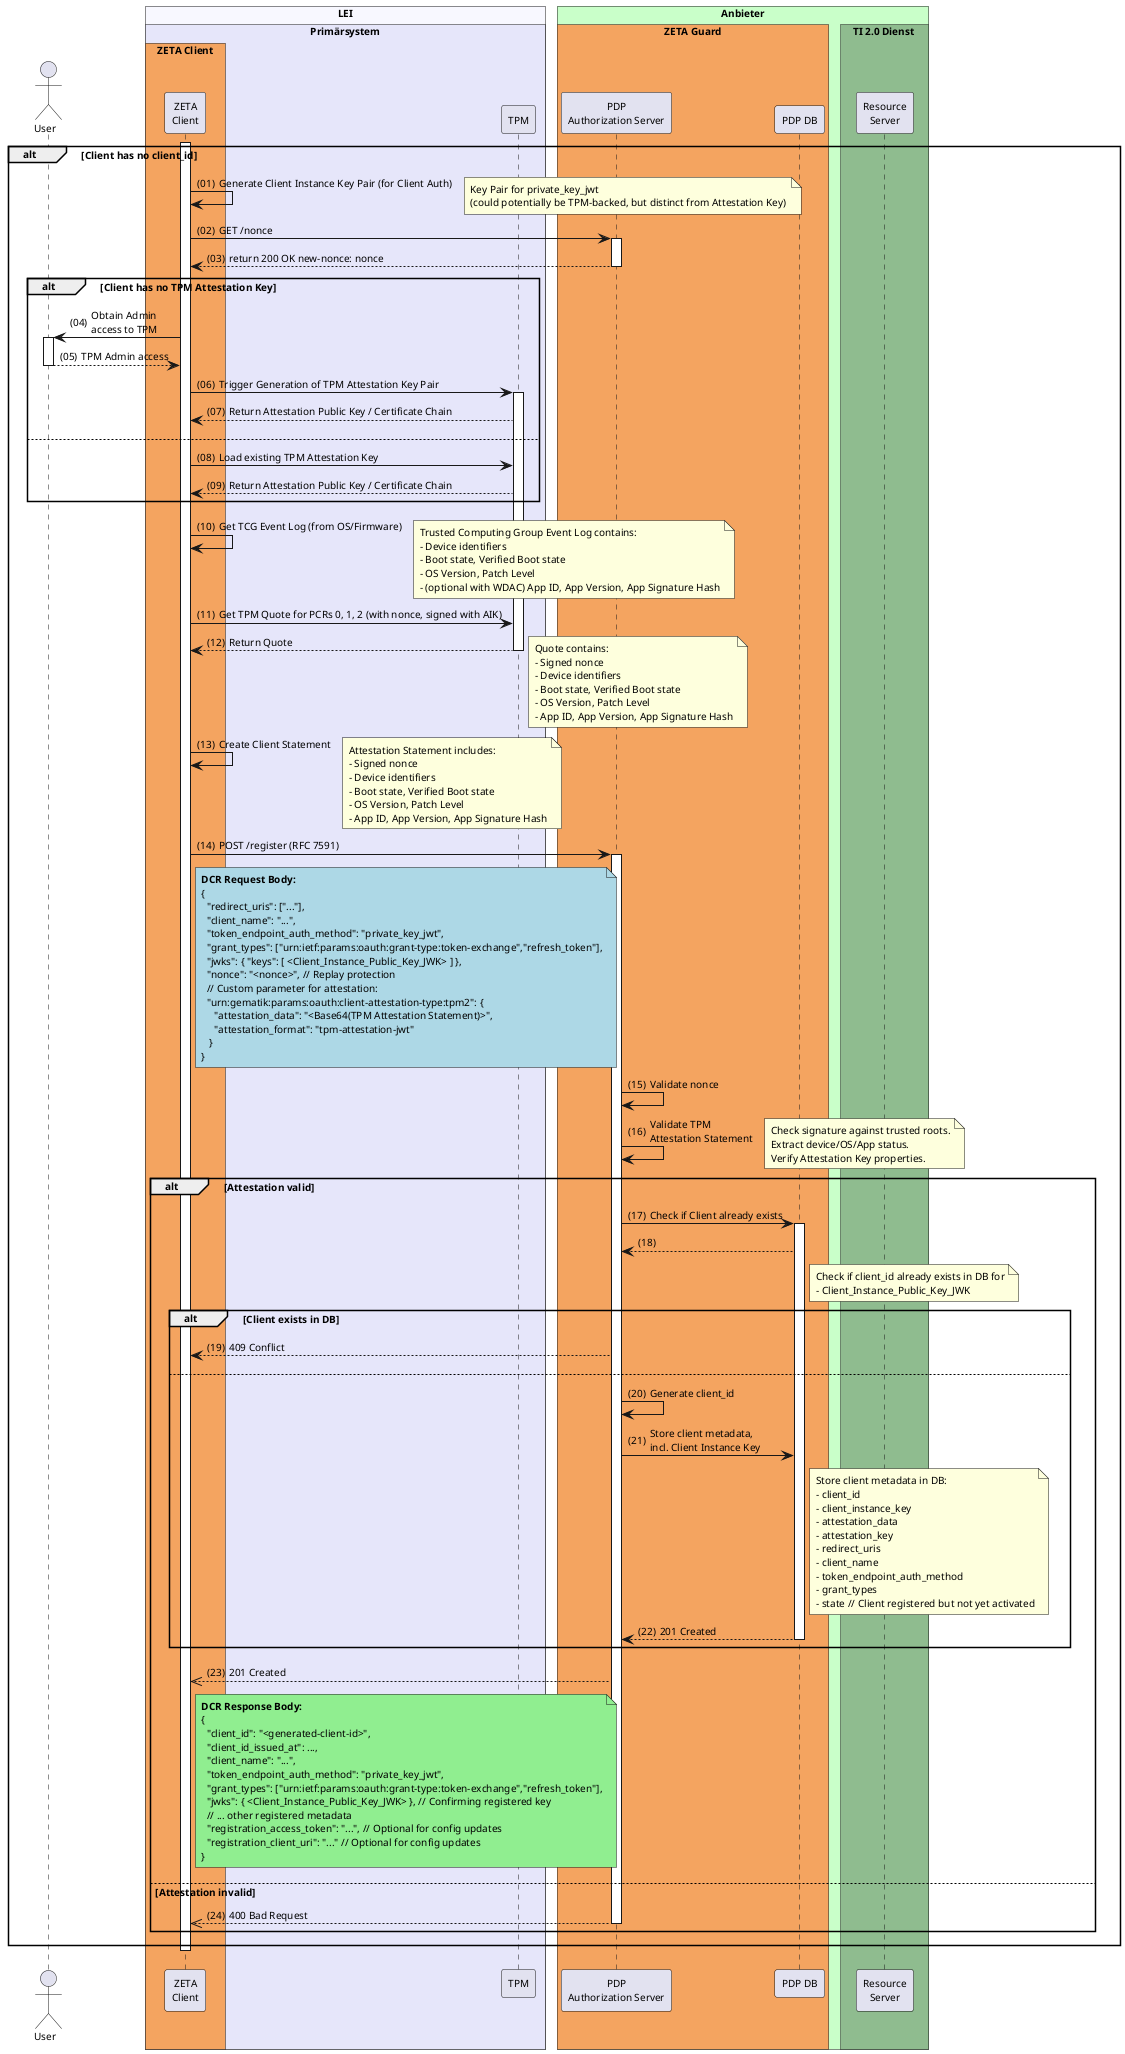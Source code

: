 @startuml "dynamic-client-registration-with-tpm-attestation"
autonumber "(00)"
skinparam defaultFontSize 10
skinparam defaultFontName Helvetica
skinparam DefaultMonospacedFontName Courier
skinparam lengthAdjust none
skinparam sequenceReferenceBackgroundColor White
skinparam SequenceReferenceFontSize 12
/'skinparam SequenceReferenceFontStyle bold
'/

!pragma teoz true

Actor User
box "LEI" #GhostWhite
  box "Primärsystem" #Lavender
    box "ZETA Client" #SandyBrown
      participant Client as "ZETA\nClient"
    end box
    participant TPM as "TPM"
  end box
end box

box "Anbieter" #TECHNOLOGY
  box "ZETA Guard" #SandyBrown
    participant AuthS as "PDP\nAuthorization Server" 
    participant PDPDB as "PDP DB"
  end box
    box TI 2.0 Dienst #DarkSeaGreen
      participant RS as "Resource\nServer"
    end box
end box

Client ++
alt Client has no client_id
  Client -> Client : Generate Client Instance Key Pair (for Client Auth)
  note right: Key Pair for private_key_jwt \n(could potentially be TPM-backed, but distinct from Attestation Key)
  Client -> AuthS ++ : GET /nonce
  AuthS --> Client --: return 200 OK new-nonce: nonce

  alt Client has no TPM Attestation Key
    Client -> User ++ : Obtain Admin\naccess to TPM
    User --> Client -- : TPM Admin access
    Client -> TPM ++ : Trigger Generation of TPM Attestation Key Pair
    TPM --> Client: Return Attestation Public Key / Certificate Chain
  else
    Client -> TPM: Load existing TPM Attestation Key
    TPM --> Client: Return Attestation Public Key / Certificate Chain
  end

  Client -> Client: Get TCG Event Log (from OS/Firmware)
  note right: Trusted Computing Group Event Log contains:\n- Device identifiers\n- Boot state, Verified Boot state\n- OS Version, Patch Level\n- (optional with WDAC) App ID, App Version, App Signature Hash
  Client -> TPM: Get TPM Quote for PCRs 0, 1, 2 (with nonce, signed with AIK)
  TPM --> Client --: Return Quote
  note right: Quote contains:\n- Signed nonce\n- Device identifiers\n- Boot state, Verified Boot state\n- OS Version, Patch Level\n- App ID, App Version, App Signature Hash

  Client -> Client: Create Client Statement
  note right: Attestation Statement includes:\n- Signed nonce\n- Device identifiers\n- Boot state, Verified Boot state\n- OS Version, Patch Level\n- App ID, App Version, App Signature Hash

  Client -> AuthS ++ : POST /register (RFC 7591)
  note right of Client #lightblue
      **DCR Request Body:**
      {
        "redirect_uris": ["..."],
        "client_name": "...",
        "token_endpoint_auth_method": "private_key_jwt",
        "grant_types": ["urn:ietf:params:oauth:grant-type:token-exchange","refresh_token"],
        "jwks": { "keys": [ <Client_Instance_Public_Key_JWK> ] },
        "nonce": "<nonce>", // Replay protection
        // Custom parameter for attestation:
        "urn:gematik:params:oauth:client-attestation-type:tpm2": {
           "attestation_data": "<Base64(TPM Attestation Statement)>",
           "attestation_format": "tpm-attestation-jwt"
         }
      }
  end note
  AuthS -> AuthS : Validate nonce
  AuthS -> AuthS : Validate TPM\nAttestation Statement
  note right: Check signature against trusted roots.\nExtract device/OS/App status.\nVerify Attestation Key properties.
  alt Attestation valid
    AuthS -> PDPDB ++ : Check if Client already exists
    PDPDB --> AuthS:
    note right of PDPDB
      Check if client_id already exists in DB for
      - Client_Instance_Public_Key_JWK
    end note
    alt Client exists in DB
      AuthS --> Client : 409 Conflict
    else
      AuthS -> AuthS : Generate client_id
      AuthS -> PDPDB: Store client metadata,\nincl. Client Instance Key
      note right of PDPDB
        Store client metadata in DB:
        - client_id
        - client_instance_key
        - attestation_data
        - attestation_key
        - redirect_uris
        - client_name
        - token_endpoint_auth_method
        - grant_types
        - state // Client registered but not yet activated
      end note
      PDPDB --> AuthS --: 201 Created
    end
    AuthS -->> Client: 201 Created
    note right of Client #lightgreen
        **DCR Response Body:**
        {
          "client_id": "<generated-client-id>",
          "client_id_issued_at": ...,
          "client_name": "...",
          "token_endpoint_auth_method": "private_key_jwt",
          "grant_types": ["urn:ietf:params:oauth:grant-type:token-exchange","refresh_token"],
          "jwks": { <Client_Instance_Public_Key_JWK> }, // Confirming registered key
          // ... other registered metadata
          "registration_access_token": "...", // Optional for config updates
          "registration_client_uri": "..." // Optional for config updates
        }
    end note
  else Attestation invalid
    AuthS -->> Client -- : 400 Bad Request
  end

  Client --
end

@enduml